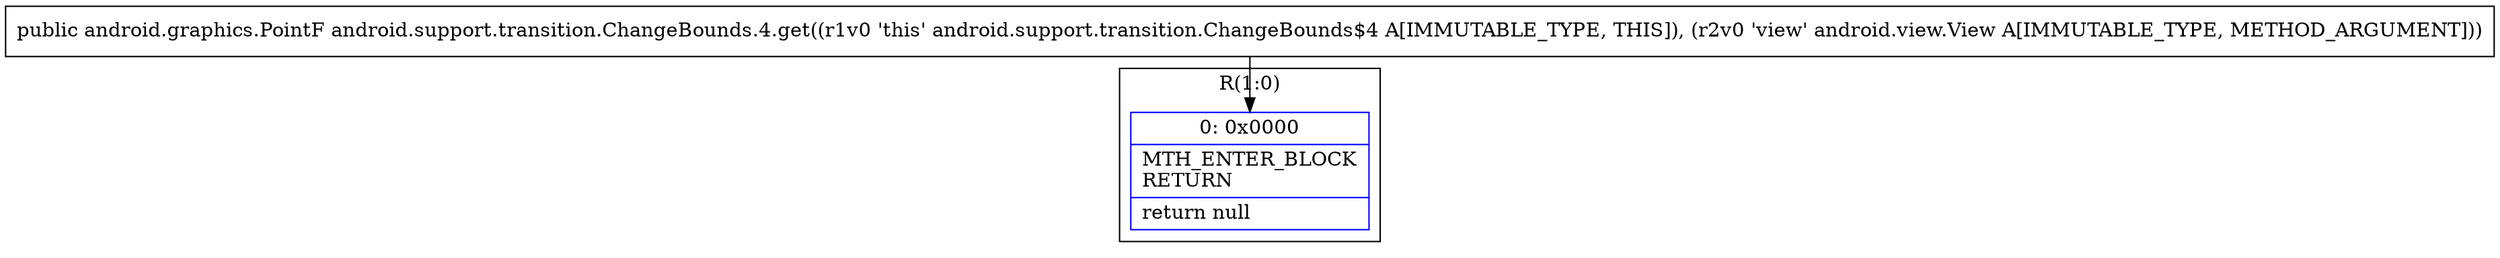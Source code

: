 digraph "CFG forandroid.support.transition.ChangeBounds.4.get(Landroid\/view\/View;)Landroid\/graphics\/PointF;" {
subgraph cluster_Region_833096304 {
label = "R(1:0)";
node [shape=record,color=blue];
Node_0 [shape=record,label="{0\:\ 0x0000|MTH_ENTER_BLOCK\lRETURN\l|return null\l}"];
}
MethodNode[shape=record,label="{public android.graphics.PointF android.support.transition.ChangeBounds.4.get((r1v0 'this' android.support.transition.ChangeBounds$4 A[IMMUTABLE_TYPE, THIS]), (r2v0 'view' android.view.View A[IMMUTABLE_TYPE, METHOD_ARGUMENT])) }"];
MethodNode -> Node_0;
}

